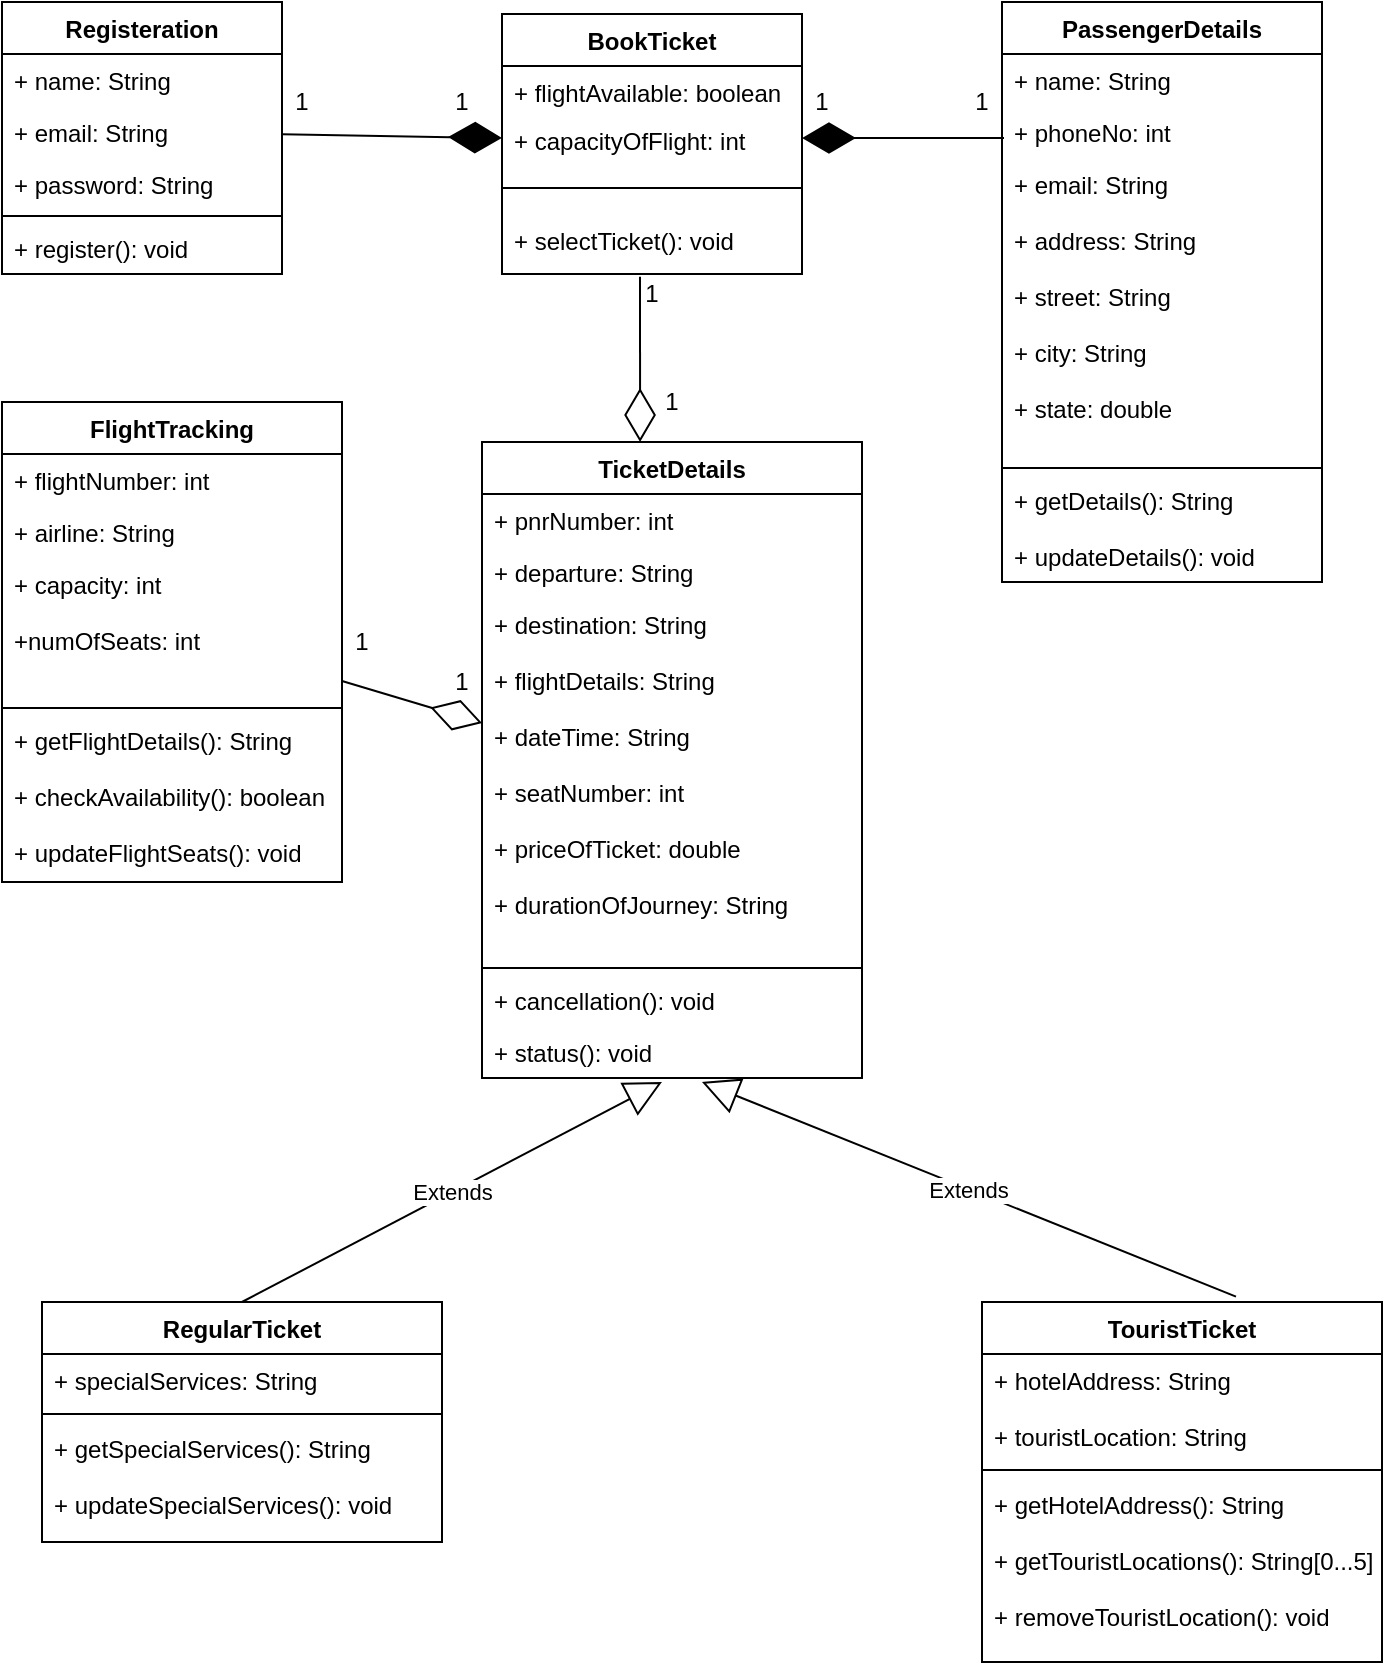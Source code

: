 <mxfile version="14.0.1" type="device"><diagram id="ROkSaMGtIpZg5AEq9ky_" name="Page-1"><mxGraphModel dx="1049" dy="437" grid="1" gridSize="10" guides="1" tooltips="1" connect="1" arrows="1" fold="1" page="1" pageScale="1" pageWidth="850" pageHeight="1100" math="0" shadow="0"><root><mxCell id="0"/><mxCell id="1" parent="0"/><mxCell id="e4q0l3RRowg5CrPR6QuA-13" value="Registeration" style="swimlane;fontStyle=1;childLayout=stackLayout;horizontal=1;startSize=26;fillColor=none;horizontalStack=0;resizeParent=1;resizeParentMax=0;resizeLast=0;collapsible=1;marginBottom=0;" vertex="1" parent="1"><mxGeometry x="40" y="40" width="140" height="136" as="geometry"/></mxCell><mxCell id="e4q0l3RRowg5CrPR6QuA-14" value="+ name: String" style="text;strokeColor=none;fillColor=none;align=left;verticalAlign=top;spacingLeft=4;spacingRight=4;overflow=hidden;rotatable=0;points=[[0,0.5],[1,0.5]];portConstraint=eastwest;" vertex="1" parent="e4q0l3RRowg5CrPR6QuA-13"><mxGeometry y="26" width="140" height="26" as="geometry"/></mxCell><mxCell id="e4q0l3RRowg5CrPR6QuA-15" value="+ email: String" style="text;strokeColor=none;fillColor=none;align=left;verticalAlign=top;spacingLeft=4;spacingRight=4;overflow=hidden;rotatable=0;points=[[0,0.5],[1,0.5]];portConstraint=eastwest;" vertex="1" parent="e4q0l3RRowg5CrPR6QuA-13"><mxGeometry y="52" width="140" height="26" as="geometry"/></mxCell><mxCell id="e4q0l3RRowg5CrPR6QuA-16" value="+ password: String" style="text;strokeColor=none;fillColor=none;align=left;verticalAlign=top;spacingLeft=4;spacingRight=4;overflow=hidden;rotatable=0;points=[[0,0.5],[1,0.5]];portConstraint=eastwest;" vertex="1" parent="e4q0l3RRowg5CrPR6QuA-13"><mxGeometry y="78" width="140" height="26" as="geometry"/></mxCell><mxCell id="e4q0l3RRowg5CrPR6QuA-31" value="" style="line;strokeWidth=1;fillColor=none;align=left;verticalAlign=middle;spacingTop=-1;spacingLeft=3;spacingRight=3;rotatable=0;labelPosition=right;points=[];portConstraint=eastwest;" vertex="1" parent="e4q0l3RRowg5CrPR6QuA-13"><mxGeometry y="104" width="140" height="6" as="geometry"/></mxCell><mxCell id="e4q0l3RRowg5CrPR6QuA-33" value="+ register(): void" style="text;strokeColor=none;fillColor=none;align=left;verticalAlign=top;spacingLeft=4;spacingRight=4;overflow=hidden;rotatable=0;points=[[0,0.5],[1,0.5]];portConstraint=eastwest;" vertex="1" parent="e4q0l3RRowg5CrPR6QuA-13"><mxGeometry y="110" width="140" height="26" as="geometry"/></mxCell><mxCell id="e4q0l3RRowg5CrPR6QuA-34" value="BookTicket" style="swimlane;fontStyle=1;childLayout=stackLayout;horizontal=1;startSize=26;fillColor=none;horizontalStack=0;resizeParent=1;resizeParentMax=0;resizeLast=0;collapsible=1;marginBottom=0;" vertex="1" parent="1"><mxGeometry x="290" y="46" width="150" height="130" as="geometry"/></mxCell><mxCell id="e4q0l3RRowg5CrPR6QuA-35" value="+ flightAvailable: boolean" style="text;strokeColor=none;fillColor=none;align=left;verticalAlign=top;spacingLeft=4;spacingRight=4;overflow=hidden;rotatable=0;points=[[0,0.5],[1,0.5]];portConstraint=eastwest;" vertex="1" parent="e4q0l3RRowg5CrPR6QuA-34"><mxGeometry y="26" width="150" height="24" as="geometry"/></mxCell><mxCell id="e4q0l3RRowg5CrPR6QuA-39" value="+ capacityOfFlight: int" style="text;strokeColor=none;fillColor=none;align=left;verticalAlign=top;spacingLeft=4;spacingRight=4;overflow=hidden;rotatable=0;points=[[0,0.5],[1,0.5]];portConstraint=eastwest;" vertex="1" parent="e4q0l3RRowg5CrPR6QuA-34"><mxGeometry y="50" width="150" height="24" as="geometry"/></mxCell><mxCell id="e4q0l3RRowg5CrPR6QuA-41" value="" style="line;strokeWidth=1;fillColor=none;align=left;verticalAlign=middle;spacingTop=-1;spacingLeft=3;spacingRight=3;rotatable=0;labelPosition=right;points=[];portConstraint=eastwest;" vertex="1" parent="e4q0l3RRowg5CrPR6QuA-34"><mxGeometry y="74" width="150" height="26" as="geometry"/></mxCell><mxCell id="e4q0l3RRowg5CrPR6QuA-44" value="+ selectTicket(): void" style="text;strokeColor=none;fillColor=none;align=left;verticalAlign=top;spacingLeft=4;spacingRight=4;overflow=hidden;rotatable=0;points=[[0,0.5],[1,0.5]];portConstraint=eastwest;" vertex="1" parent="e4q0l3RRowg5CrPR6QuA-34"><mxGeometry y="100" width="150" height="30" as="geometry"/></mxCell><mxCell id="e4q0l3RRowg5CrPR6QuA-45" value="TicketDetails" style="swimlane;fontStyle=1;childLayout=stackLayout;horizontal=1;startSize=26;fillColor=none;horizontalStack=0;resizeParent=1;resizeParentMax=0;resizeLast=0;collapsible=1;marginBottom=0;" vertex="1" parent="1"><mxGeometry x="280" y="260" width="190" height="318" as="geometry"/></mxCell><mxCell id="e4q0l3RRowg5CrPR6QuA-46" value="+ pnrNumber: int" style="text;strokeColor=none;fillColor=none;align=left;verticalAlign=top;spacingLeft=4;spacingRight=4;overflow=hidden;rotatable=0;points=[[0,0.5],[1,0.5]];portConstraint=eastwest;" vertex="1" parent="e4q0l3RRowg5CrPR6QuA-45"><mxGeometry y="26" width="190" height="26" as="geometry"/></mxCell><mxCell id="e4q0l3RRowg5CrPR6QuA-47" value="+ departure: String" style="text;strokeColor=none;fillColor=none;align=left;verticalAlign=top;spacingLeft=4;spacingRight=4;overflow=hidden;rotatable=0;points=[[0,0.5],[1,0.5]];portConstraint=eastwest;" vertex="1" parent="e4q0l3RRowg5CrPR6QuA-45"><mxGeometry y="52" width="190" height="26" as="geometry"/></mxCell><mxCell id="e4q0l3RRowg5CrPR6QuA-48" value="+ destination: String&#10;&#10;+ flightDetails: String&#10;&#10;+ dateTime: String&#10;&#10;+ seatNumber: int&#10;&#10;+ priceOfTicket: double&#10;&#10;+ durationOfJourney: String" style="text;strokeColor=none;fillColor=none;align=left;verticalAlign=top;spacingLeft=4;spacingRight=4;overflow=hidden;rotatable=0;points=[[0,0.5],[1,0.5]];portConstraint=eastwest;" vertex="1" parent="e4q0l3RRowg5CrPR6QuA-45"><mxGeometry y="78" width="190" height="182" as="geometry"/></mxCell><mxCell id="e4q0l3RRowg5CrPR6QuA-49" value="" style="line;strokeWidth=1;fillColor=none;align=left;verticalAlign=middle;spacingTop=-1;spacingLeft=3;spacingRight=3;rotatable=0;labelPosition=right;points=[];portConstraint=eastwest;" vertex="1" parent="e4q0l3RRowg5CrPR6QuA-45"><mxGeometry y="260" width="190" height="6" as="geometry"/></mxCell><mxCell id="e4q0l3RRowg5CrPR6QuA-50" value="+ cancellation(): void" style="text;strokeColor=none;fillColor=none;align=left;verticalAlign=top;spacingLeft=4;spacingRight=4;overflow=hidden;rotatable=0;points=[[0,0.5],[1,0.5]];portConstraint=eastwest;" vertex="1" parent="e4q0l3RRowg5CrPR6QuA-45"><mxGeometry y="266" width="190" height="26" as="geometry"/></mxCell><mxCell id="e4q0l3RRowg5CrPR6QuA-54" value="+ status(): void" style="text;strokeColor=none;fillColor=none;align=left;verticalAlign=top;spacingLeft=4;spacingRight=4;overflow=hidden;rotatable=0;points=[[0,0.5],[1,0.5]];portConstraint=eastwest;" vertex="1" parent="e4q0l3RRowg5CrPR6QuA-45"><mxGeometry y="292" width="190" height="26" as="geometry"/></mxCell><mxCell id="e4q0l3RRowg5CrPR6QuA-61" value="PassengerDetails" style="swimlane;fontStyle=1;childLayout=stackLayout;horizontal=1;startSize=26;fillColor=none;horizontalStack=0;resizeParent=1;resizeParentMax=0;resizeLast=0;collapsible=1;marginBottom=0;" vertex="1" parent="1"><mxGeometry x="540" y="40" width="160" height="290" as="geometry"/></mxCell><mxCell id="e4q0l3RRowg5CrPR6QuA-62" value="+ name: String" style="text;strokeColor=none;fillColor=none;align=left;verticalAlign=top;spacingLeft=4;spacingRight=4;overflow=hidden;rotatable=0;points=[[0,0.5],[1,0.5]];portConstraint=eastwest;" vertex="1" parent="e4q0l3RRowg5CrPR6QuA-61"><mxGeometry y="26" width="160" height="26" as="geometry"/></mxCell><mxCell id="e4q0l3RRowg5CrPR6QuA-63" value="+ phoneNo: int" style="text;strokeColor=none;fillColor=none;align=left;verticalAlign=top;spacingLeft=4;spacingRight=4;overflow=hidden;rotatable=0;points=[[0,0.5],[1,0.5]];portConstraint=eastwest;" vertex="1" parent="e4q0l3RRowg5CrPR6QuA-61"><mxGeometry y="52" width="160" height="26" as="geometry"/></mxCell><mxCell id="e4q0l3RRowg5CrPR6QuA-64" value="+ email: String&#10;&#10;+ address: String&#10;&#10;+ street: String&#10;&#10;+ city: String&#10;&#10;+ state: double&#10;&#10;" style="text;strokeColor=none;fillColor=none;align=left;verticalAlign=top;spacingLeft=4;spacingRight=4;overflow=hidden;rotatable=0;points=[[0,0.5],[1,0.5]];portConstraint=eastwest;" vertex="1" parent="e4q0l3RRowg5CrPR6QuA-61"><mxGeometry y="78" width="160" height="152" as="geometry"/></mxCell><mxCell id="e4q0l3RRowg5CrPR6QuA-65" value="" style="line;strokeWidth=1;fillColor=none;align=left;verticalAlign=middle;spacingTop=-1;spacingLeft=3;spacingRight=3;rotatable=0;labelPosition=right;points=[];portConstraint=eastwest;" vertex="1" parent="e4q0l3RRowg5CrPR6QuA-61"><mxGeometry y="230" width="160" height="6" as="geometry"/></mxCell><mxCell id="e4q0l3RRowg5CrPR6QuA-66" value="+ getDetails(): String&#10;&#10;+ updateDetails(): void" style="text;strokeColor=none;fillColor=none;align=left;verticalAlign=top;spacingLeft=4;spacingRight=4;overflow=hidden;rotatable=0;points=[[0,0.5],[1,0.5]];portConstraint=eastwest;" vertex="1" parent="e4q0l3RRowg5CrPR6QuA-61"><mxGeometry y="236" width="160" height="54" as="geometry"/></mxCell><mxCell id="e4q0l3RRowg5CrPR6QuA-68" value="FlightTracking" style="swimlane;fontStyle=1;childLayout=stackLayout;horizontal=1;startSize=26;fillColor=none;horizontalStack=0;resizeParent=1;resizeParentMax=0;resizeLast=0;collapsible=1;marginBottom=0;" vertex="1" parent="1"><mxGeometry x="40" y="240" width="170" height="240" as="geometry"/></mxCell><mxCell id="e4q0l3RRowg5CrPR6QuA-69" value="+ flightNumber: int" style="text;strokeColor=none;fillColor=none;align=left;verticalAlign=top;spacingLeft=4;spacingRight=4;overflow=hidden;rotatable=0;points=[[0,0.5],[1,0.5]];portConstraint=eastwest;" vertex="1" parent="e4q0l3RRowg5CrPR6QuA-68"><mxGeometry y="26" width="170" height="26" as="geometry"/></mxCell><mxCell id="e4q0l3RRowg5CrPR6QuA-70" value="+ airline: String" style="text;strokeColor=none;fillColor=none;align=left;verticalAlign=top;spacingLeft=4;spacingRight=4;overflow=hidden;rotatable=0;points=[[0,0.5],[1,0.5]];portConstraint=eastwest;" vertex="1" parent="e4q0l3RRowg5CrPR6QuA-68"><mxGeometry y="52" width="170" height="26" as="geometry"/></mxCell><mxCell id="e4q0l3RRowg5CrPR6QuA-71" value="+ capacity: int&#10;&#10;+numOfSeats: int" style="text;strokeColor=none;fillColor=none;align=left;verticalAlign=top;spacingLeft=4;spacingRight=4;overflow=hidden;rotatable=0;points=[[0,0.5],[1,0.5]];portConstraint=eastwest;" vertex="1" parent="e4q0l3RRowg5CrPR6QuA-68"><mxGeometry y="78" width="170" height="72" as="geometry"/></mxCell><mxCell id="e4q0l3RRowg5CrPR6QuA-72" value="" style="line;strokeWidth=1;fillColor=none;align=left;verticalAlign=middle;spacingTop=-1;spacingLeft=3;spacingRight=3;rotatable=0;labelPosition=right;points=[];portConstraint=eastwest;" vertex="1" parent="e4q0l3RRowg5CrPR6QuA-68"><mxGeometry y="150" width="170" height="6" as="geometry"/></mxCell><mxCell id="e4q0l3RRowg5CrPR6QuA-73" value="+ getFlightDetails(): String&#10;&#10;+ checkAvailability(): boolean&#10;&#10;+ updateFlightSeats(): void" style="text;strokeColor=none;fillColor=none;align=left;verticalAlign=top;spacingLeft=4;spacingRight=4;overflow=hidden;rotatable=0;points=[[0,0.5],[1,0.5]];portConstraint=eastwest;" vertex="1" parent="e4q0l3RRowg5CrPR6QuA-68"><mxGeometry y="156" width="170" height="84" as="geometry"/></mxCell><mxCell id="e4q0l3RRowg5CrPR6QuA-74" value="RegularTicket" style="swimlane;fontStyle=1;align=center;verticalAlign=top;childLayout=stackLayout;horizontal=1;startSize=26;horizontalStack=0;resizeParent=1;resizeParentMax=0;resizeLast=0;collapsible=1;marginBottom=0;" vertex="1" parent="1"><mxGeometry x="60" y="690" width="200" height="120" as="geometry"/></mxCell><mxCell id="e4q0l3RRowg5CrPR6QuA-75" value="+ specialServices: String" style="text;strokeColor=none;fillColor=none;align=left;verticalAlign=top;spacingLeft=4;spacingRight=4;overflow=hidden;rotatable=0;points=[[0,0.5],[1,0.5]];portConstraint=eastwest;" vertex="1" parent="e4q0l3RRowg5CrPR6QuA-74"><mxGeometry y="26" width="200" height="26" as="geometry"/></mxCell><mxCell id="e4q0l3RRowg5CrPR6QuA-76" value="" style="line;strokeWidth=1;fillColor=none;align=left;verticalAlign=middle;spacingTop=-1;spacingLeft=3;spacingRight=3;rotatable=0;labelPosition=right;points=[];portConstraint=eastwest;" vertex="1" parent="e4q0l3RRowg5CrPR6QuA-74"><mxGeometry y="52" width="200" height="8" as="geometry"/></mxCell><mxCell id="e4q0l3RRowg5CrPR6QuA-77" value="+ getSpecialServices(): String&#10;&#10;+ updateSpecialServices(): void" style="text;strokeColor=none;fillColor=none;align=left;verticalAlign=top;spacingLeft=4;spacingRight=4;overflow=hidden;rotatable=0;points=[[0,0.5],[1,0.5]];portConstraint=eastwest;" vertex="1" parent="e4q0l3RRowg5CrPR6QuA-74"><mxGeometry y="60" width="200" height="60" as="geometry"/></mxCell><mxCell id="e4q0l3RRowg5CrPR6QuA-78" value="TouristTicket" style="swimlane;fontStyle=1;align=center;verticalAlign=top;childLayout=stackLayout;horizontal=1;startSize=26;horizontalStack=0;resizeParent=1;resizeParentMax=0;resizeLast=0;collapsible=1;marginBottom=0;" vertex="1" parent="1"><mxGeometry x="530" y="690" width="200" height="180" as="geometry"/></mxCell><mxCell id="e4q0l3RRowg5CrPR6QuA-79" value="+ hotelAddress: String&#10;&#10;+ touristLocation: String" style="text;strokeColor=none;fillColor=none;align=left;verticalAlign=top;spacingLeft=4;spacingRight=4;overflow=hidden;rotatable=0;points=[[0,0.5],[1,0.5]];portConstraint=eastwest;" vertex="1" parent="e4q0l3RRowg5CrPR6QuA-78"><mxGeometry y="26" width="200" height="54" as="geometry"/></mxCell><mxCell id="e4q0l3RRowg5CrPR6QuA-80" value="" style="line;strokeWidth=1;fillColor=none;align=left;verticalAlign=middle;spacingTop=-1;spacingLeft=3;spacingRight=3;rotatable=0;labelPosition=right;points=[];portConstraint=eastwest;" vertex="1" parent="e4q0l3RRowg5CrPR6QuA-78"><mxGeometry y="80" width="200" height="8" as="geometry"/></mxCell><mxCell id="e4q0l3RRowg5CrPR6QuA-81" value="+ getHotelAddress(): String&#10;&#10;+ getTouristLocations(): String[0...5]&#10;&#10;+ removeTouristLocation(): void" style="text;strokeColor=none;fillColor=none;align=left;verticalAlign=top;spacingLeft=4;spacingRight=4;overflow=hidden;rotatable=0;points=[[0,0.5],[1,0.5]];portConstraint=eastwest;" vertex="1" parent="e4q0l3RRowg5CrPR6QuA-78"><mxGeometry y="88" width="200" height="92" as="geometry"/></mxCell><mxCell id="e4q0l3RRowg5CrPR6QuA-82" value="" style="endArrow=diamondThin;endFill=1;endSize=24;html=1;entryX=0;entryY=0.5;entryDx=0;entryDy=0;" edge="1" parent="1" source="e4q0l3RRowg5CrPR6QuA-15" target="e4q0l3RRowg5CrPR6QuA-39"><mxGeometry width="160" relative="1" as="geometry"><mxPoint x="170" y="108" as="sourcePoint"/><mxPoint x="290" y="108" as="targetPoint"/></mxGeometry></mxCell><mxCell id="e4q0l3RRowg5CrPR6QuA-83" value="" style="endArrow=diamondThin;endFill=1;endSize=24;html=1;entryX=1;entryY=0.5;entryDx=0;entryDy=0;" edge="1" parent="1" target="e4q0l3RRowg5CrPR6QuA-39"><mxGeometry width="160" relative="1" as="geometry"><mxPoint x="541" y="108" as="sourcePoint"/><mxPoint x="360" y="270" as="targetPoint"/><Array as="points"><mxPoint x="541" y="108"/></Array></mxGeometry></mxCell><mxCell id="e4q0l3RRowg5CrPR6QuA-85" value="1" style="text;html=1;strokeColor=none;fillColor=none;align=center;verticalAlign=middle;whiteSpace=wrap;rounded=0;" vertex="1" parent="1"><mxGeometry x="180" y="80" width="20" height="20" as="geometry"/></mxCell><mxCell id="e4q0l3RRowg5CrPR6QuA-88" value="1" style="text;html=1;strokeColor=none;fillColor=none;align=center;verticalAlign=middle;whiteSpace=wrap;rounded=0;" vertex="1" parent="1"><mxGeometry x="260" y="80" width="20" height="20" as="geometry"/></mxCell><mxCell id="e4q0l3RRowg5CrPR6QuA-89" value="1" style="text;html=1;strokeColor=none;fillColor=none;align=center;verticalAlign=middle;whiteSpace=wrap;rounded=0;" vertex="1" parent="1"><mxGeometry x="440" y="80" width="20" height="20" as="geometry"/></mxCell><mxCell id="e4q0l3RRowg5CrPR6QuA-90" value="1" style="text;html=1;strokeColor=none;fillColor=none;align=center;verticalAlign=middle;whiteSpace=wrap;rounded=0;" vertex="1" parent="1"><mxGeometry x="520" y="80" width="20" height="20" as="geometry"/></mxCell><mxCell id="e4q0l3RRowg5CrPR6QuA-95" value="" style="endArrow=diamondThin;endFill=0;endSize=24;html=1;" edge="1" parent="1" source="e4q0l3RRowg5CrPR6QuA-71" target="e4q0l3RRowg5CrPR6QuA-48"><mxGeometry width="160" relative="1" as="geometry"><mxPoint x="240" y="350" as="sourcePoint"/><mxPoint x="310" y="350" as="targetPoint"/><Array as="points"/></mxGeometry></mxCell><mxCell id="e4q0l3RRowg5CrPR6QuA-96" value="1" style="text;html=1;strokeColor=none;fillColor=none;align=center;verticalAlign=middle;whiteSpace=wrap;rounded=0;" vertex="1" parent="1"><mxGeometry x="210" y="350" width="20" height="20" as="geometry"/></mxCell><mxCell id="e4q0l3RRowg5CrPR6QuA-97" value="1" style="text;html=1;strokeColor=none;fillColor=none;align=center;verticalAlign=middle;whiteSpace=wrap;rounded=0;" vertex="1" parent="1"><mxGeometry x="260" y="370" width="20" height="20" as="geometry"/></mxCell><mxCell id="e4q0l3RRowg5CrPR6QuA-98" value="" style="endArrow=diamondThin;endFill=0;endSize=24;html=1;exitX=0.46;exitY=1.044;exitDx=0;exitDy=0;exitPerimeter=0;entryX=0.416;entryY=0;entryDx=0;entryDy=0;entryPerimeter=0;" edge="1" parent="1" source="e4q0l3RRowg5CrPR6QuA-44" target="e4q0l3RRowg5CrPR6QuA-45"><mxGeometry width="160" relative="1" as="geometry"><mxPoint x="300" y="230" as="sourcePoint"/><mxPoint x="460" y="230" as="targetPoint"/></mxGeometry></mxCell><mxCell id="e4q0l3RRowg5CrPR6QuA-99" value="1" style="text;html=1;strokeColor=none;fillColor=none;align=center;verticalAlign=middle;whiteSpace=wrap;rounded=0;" vertex="1" parent="1"><mxGeometry x="355" y="176" width="20" height="20" as="geometry"/></mxCell><mxCell id="e4q0l3RRowg5CrPR6QuA-100" value="1" style="text;html=1;strokeColor=none;fillColor=none;align=center;verticalAlign=middle;whiteSpace=wrap;rounded=0;" vertex="1" parent="1"><mxGeometry x="365" y="230" width="20" height="20" as="geometry"/></mxCell><mxCell id="e4q0l3RRowg5CrPR6QuA-105" value="Extends" style="endArrow=block;endSize=16;endFill=0;html=1;exitX=0.5;exitY=0;exitDx=0;exitDy=0;" edge="1" parent="1" source="e4q0l3RRowg5CrPR6QuA-74"><mxGeometry width="160" relative="1" as="geometry"><mxPoint x="195" y="580" as="sourcePoint"/><mxPoint x="370" y="580" as="targetPoint"/><Array as="points"/></mxGeometry></mxCell><mxCell id="e4q0l3RRowg5CrPR6QuA-106" value="Extends" style="endArrow=block;endSize=16;endFill=0;html=1;exitX=0.635;exitY=-0.015;exitDx=0;exitDy=0;exitPerimeter=0;" edge="1" parent="1" source="e4q0l3RRowg5CrPR6QuA-78"><mxGeometry width="160" relative="1" as="geometry"><mxPoint x="410" y="610" as="sourcePoint"/><mxPoint x="390" y="580" as="targetPoint"/></mxGeometry></mxCell></root></mxGraphModel></diagram></mxfile>